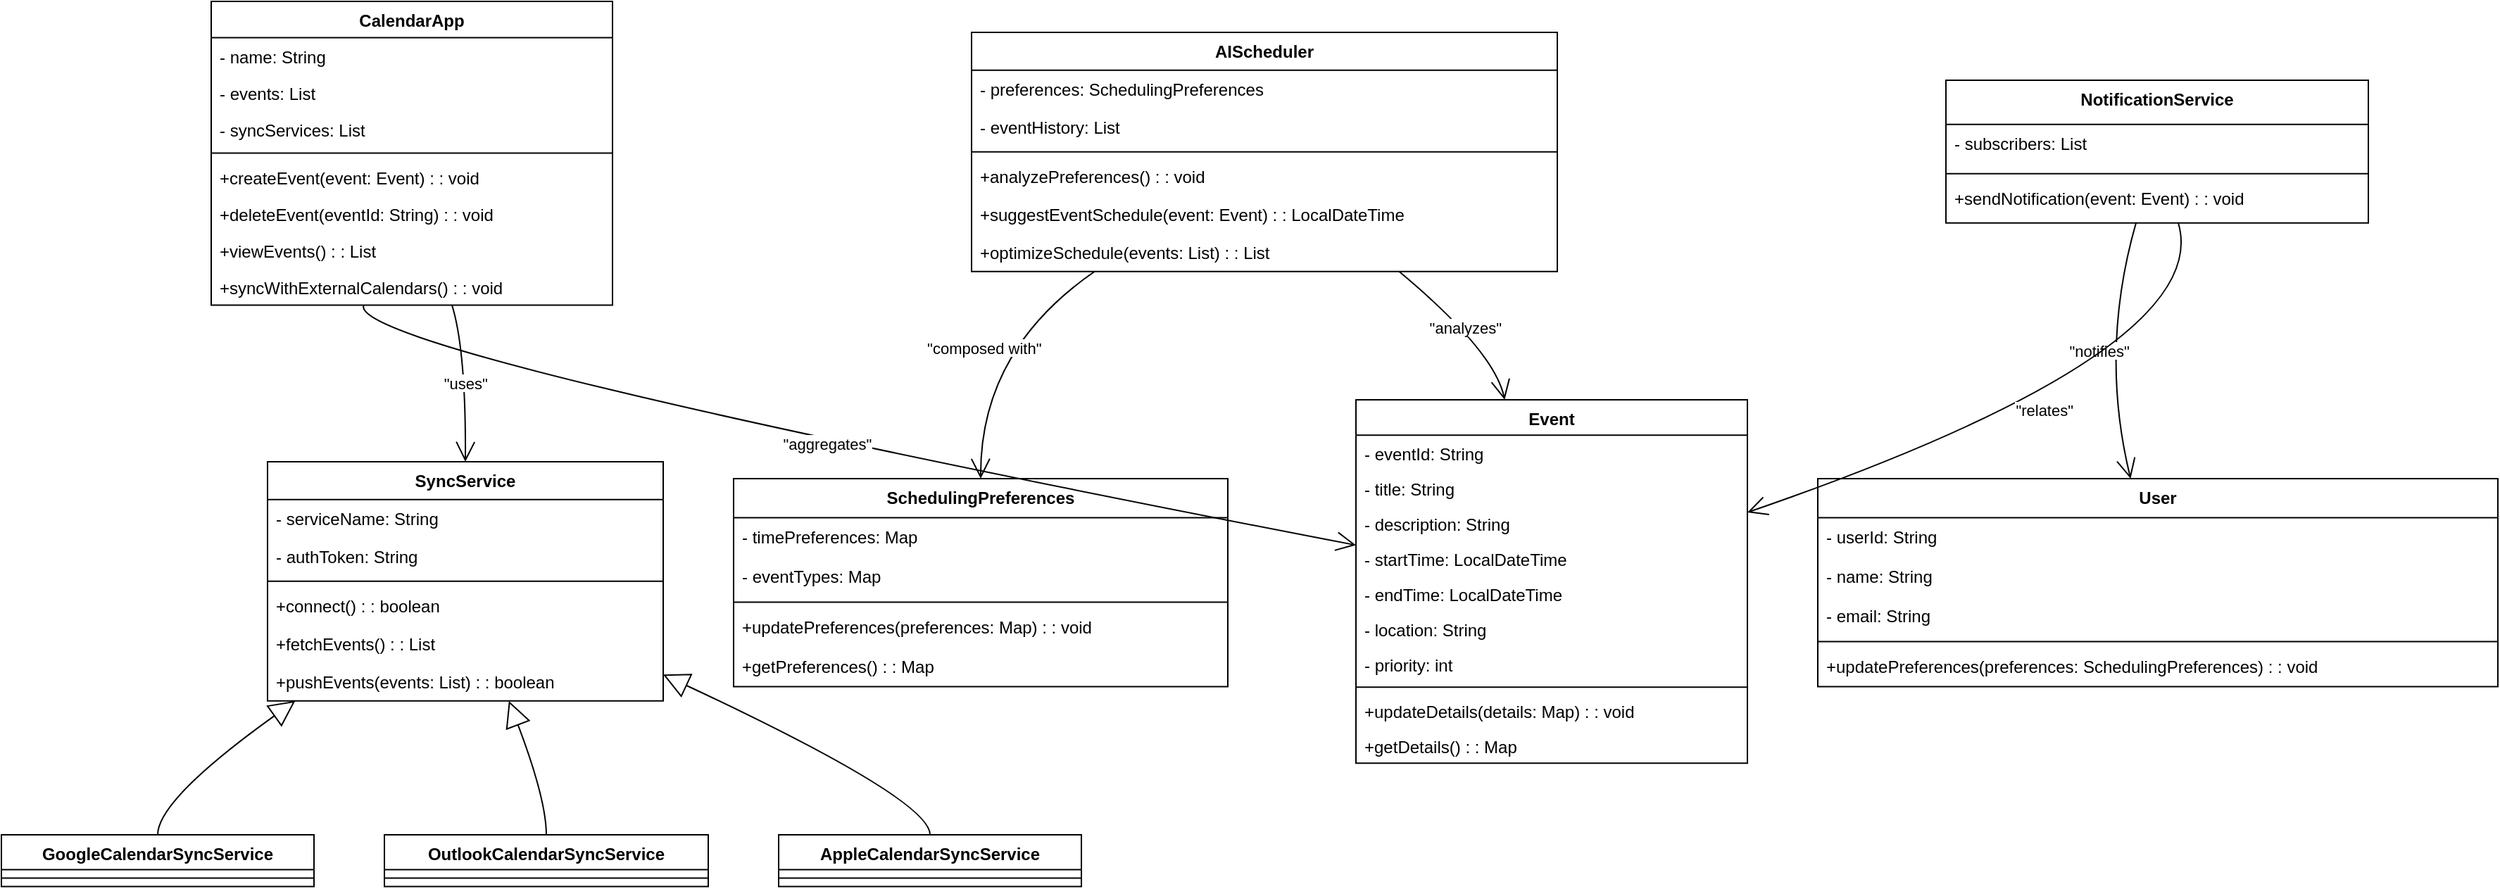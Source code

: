 <mxfile version="24.8.6">
  <diagram name="Page-1" id="wQ29E580owKjpZfE2AsG">
    <mxGraphModel dx="2150" dy="928" grid="1" gridSize="10" guides="1" tooltips="1" connect="1" arrows="1" fold="1" page="1" pageScale="1" pageWidth="850" pageHeight="1100" math="0" shadow="0">
      <root>
        <mxCell id="0" />
        <mxCell id="1" parent="0" />
        <mxCell id="5J2Xf8zbZ3h8I-rfYEsj-1" value="CalendarApp" style="swimlane;fontStyle=1;align=center;verticalAlign=top;childLayout=stackLayout;horizontal=1;startSize=25.775;horizontalStack=0;resizeParent=1;resizeParentMax=0;resizeLast=0;collapsible=0;marginBottom=0;" vertex="1" parent="1">
          <mxGeometry x="169" y="20" width="285" height="215.775" as="geometry" />
        </mxCell>
        <mxCell id="5J2Xf8zbZ3h8I-rfYEsj-2" value="- name: String" style="text;strokeColor=none;fillColor=none;align=left;verticalAlign=top;spacingLeft=4;spacingRight=4;overflow=hidden;rotatable=0;points=[[0,0.5],[1,0.5]];portConstraint=eastwest;" vertex="1" parent="5J2Xf8zbZ3h8I-rfYEsj-1">
          <mxGeometry y="25.775" width="285" height="26" as="geometry" />
        </mxCell>
        <mxCell id="5J2Xf8zbZ3h8I-rfYEsj-3" value="- events: List" style="text;strokeColor=none;fillColor=none;align=left;verticalAlign=top;spacingLeft=4;spacingRight=4;overflow=hidden;rotatable=0;points=[[0,0.5],[1,0.5]];portConstraint=eastwest;" vertex="1" parent="5J2Xf8zbZ3h8I-rfYEsj-1">
          <mxGeometry y="51.775" width="285" height="26" as="geometry" />
        </mxCell>
        <mxCell id="5J2Xf8zbZ3h8I-rfYEsj-4" value="- syncServices: List" style="text;strokeColor=none;fillColor=none;align=left;verticalAlign=top;spacingLeft=4;spacingRight=4;overflow=hidden;rotatable=0;points=[[0,0.5],[1,0.5]];portConstraint=eastwest;" vertex="1" parent="5J2Xf8zbZ3h8I-rfYEsj-1">
          <mxGeometry y="77.775" width="285" height="26" as="geometry" />
        </mxCell>
        <mxCell id="5J2Xf8zbZ3h8I-rfYEsj-5" style="line;strokeWidth=1;fillColor=none;align=left;verticalAlign=middle;spacingTop=-1;spacingLeft=3;spacingRight=3;rotatable=0;labelPosition=right;points=[];portConstraint=eastwest;strokeColor=inherit;" vertex="1" parent="5J2Xf8zbZ3h8I-rfYEsj-1">
          <mxGeometry y="103.775" width="285" height="8" as="geometry" />
        </mxCell>
        <mxCell id="5J2Xf8zbZ3h8I-rfYEsj-6" value="+createEvent(event: Event) : : void" style="text;strokeColor=none;fillColor=none;align=left;verticalAlign=top;spacingLeft=4;spacingRight=4;overflow=hidden;rotatable=0;points=[[0,0.5],[1,0.5]];portConstraint=eastwest;" vertex="1" parent="5J2Xf8zbZ3h8I-rfYEsj-1">
          <mxGeometry y="111.775" width="285" height="26" as="geometry" />
        </mxCell>
        <mxCell id="5J2Xf8zbZ3h8I-rfYEsj-7" value="+deleteEvent(eventId: String) : : void" style="text;strokeColor=none;fillColor=none;align=left;verticalAlign=top;spacingLeft=4;spacingRight=4;overflow=hidden;rotatable=0;points=[[0,0.5],[1,0.5]];portConstraint=eastwest;" vertex="1" parent="5J2Xf8zbZ3h8I-rfYEsj-1">
          <mxGeometry y="137.775" width="285" height="26" as="geometry" />
        </mxCell>
        <mxCell id="5J2Xf8zbZ3h8I-rfYEsj-8" value="+viewEvents() : : List" style="text;strokeColor=none;fillColor=none;align=left;verticalAlign=top;spacingLeft=4;spacingRight=4;overflow=hidden;rotatable=0;points=[[0,0.5],[1,0.5]];portConstraint=eastwest;" vertex="1" parent="5J2Xf8zbZ3h8I-rfYEsj-1">
          <mxGeometry y="163.775" width="285" height="26" as="geometry" />
        </mxCell>
        <mxCell id="5J2Xf8zbZ3h8I-rfYEsj-9" value="+syncWithExternalCalendars() : : void" style="text;strokeColor=none;fillColor=none;align=left;verticalAlign=top;spacingLeft=4;spacingRight=4;overflow=hidden;rotatable=0;points=[[0,0.5],[1,0.5]];portConstraint=eastwest;" vertex="1" parent="5J2Xf8zbZ3h8I-rfYEsj-1">
          <mxGeometry y="189.775" width="285" height="26" as="geometry" />
        </mxCell>
        <mxCell id="5J2Xf8zbZ3h8I-rfYEsj-10" value="Event" style="swimlane;fontStyle=1;align=center;verticalAlign=top;childLayout=stackLayout;horizontal=1;startSize=25.1;horizontalStack=0;resizeParent=1;resizeParentMax=0;resizeLast=0;collapsible=0;marginBottom=0;" vertex="1" parent="1">
          <mxGeometry x="982" y="303" width="278" height="258.1" as="geometry" />
        </mxCell>
        <mxCell id="5J2Xf8zbZ3h8I-rfYEsj-11" value="- eventId: String" style="text;strokeColor=none;fillColor=none;align=left;verticalAlign=top;spacingLeft=4;spacingRight=4;overflow=hidden;rotatable=0;points=[[0,0.5],[1,0.5]];portConstraint=eastwest;" vertex="1" parent="5J2Xf8zbZ3h8I-rfYEsj-10">
          <mxGeometry y="25.1" width="278" height="25" as="geometry" />
        </mxCell>
        <mxCell id="5J2Xf8zbZ3h8I-rfYEsj-12" value="- title: String" style="text;strokeColor=none;fillColor=none;align=left;verticalAlign=top;spacingLeft=4;spacingRight=4;overflow=hidden;rotatable=0;points=[[0,0.5],[1,0.5]];portConstraint=eastwest;" vertex="1" parent="5J2Xf8zbZ3h8I-rfYEsj-10">
          <mxGeometry y="50.1" width="278" height="25" as="geometry" />
        </mxCell>
        <mxCell id="5J2Xf8zbZ3h8I-rfYEsj-13" value="- description: String" style="text;strokeColor=none;fillColor=none;align=left;verticalAlign=top;spacingLeft=4;spacingRight=4;overflow=hidden;rotatable=0;points=[[0,0.5],[1,0.5]];portConstraint=eastwest;" vertex="1" parent="5J2Xf8zbZ3h8I-rfYEsj-10">
          <mxGeometry y="75.1" width="278" height="25" as="geometry" />
        </mxCell>
        <mxCell id="5J2Xf8zbZ3h8I-rfYEsj-14" value="- startTime: LocalDateTime" style="text;strokeColor=none;fillColor=none;align=left;verticalAlign=top;spacingLeft=4;spacingRight=4;overflow=hidden;rotatable=0;points=[[0,0.5],[1,0.5]];portConstraint=eastwest;" vertex="1" parent="5J2Xf8zbZ3h8I-rfYEsj-10">
          <mxGeometry y="100.1" width="278" height="25" as="geometry" />
        </mxCell>
        <mxCell id="5J2Xf8zbZ3h8I-rfYEsj-15" value="- endTime: LocalDateTime" style="text;strokeColor=none;fillColor=none;align=left;verticalAlign=top;spacingLeft=4;spacingRight=4;overflow=hidden;rotatable=0;points=[[0,0.5],[1,0.5]];portConstraint=eastwest;" vertex="1" parent="5J2Xf8zbZ3h8I-rfYEsj-10">
          <mxGeometry y="125.1" width="278" height="25" as="geometry" />
        </mxCell>
        <mxCell id="5J2Xf8zbZ3h8I-rfYEsj-16" value="- location: String" style="text;strokeColor=none;fillColor=none;align=left;verticalAlign=top;spacingLeft=4;spacingRight=4;overflow=hidden;rotatable=0;points=[[0,0.5],[1,0.5]];portConstraint=eastwest;" vertex="1" parent="5J2Xf8zbZ3h8I-rfYEsj-10">
          <mxGeometry y="150.1" width="278" height="25" as="geometry" />
        </mxCell>
        <mxCell id="5J2Xf8zbZ3h8I-rfYEsj-17" value="- priority: int" style="text;strokeColor=none;fillColor=none;align=left;verticalAlign=top;spacingLeft=4;spacingRight=4;overflow=hidden;rotatable=0;points=[[0,0.5],[1,0.5]];portConstraint=eastwest;" vertex="1" parent="5J2Xf8zbZ3h8I-rfYEsj-10">
          <mxGeometry y="175.1" width="278" height="25" as="geometry" />
        </mxCell>
        <mxCell id="5J2Xf8zbZ3h8I-rfYEsj-18" style="line;strokeWidth=1;fillColor=none;align=left;verticalAlign=middle;spacingTop=-1;spacingLeft=3;spacingRight=3;rotatable=0;labelPosition=right;points=[];portConstraint=eastwest;strokeColor=inherit;" vertex="1" parent="5J2Xf8zbZ3h8I-rfYEsj-10">
          <mxGeometry y="200.1" width="278" height="8" as="geometry" />
        </mxCell>
        <mxCell id="5J2Xf8zbZ3h8I-rfYEsj-19" value="+updateDetails(details: Map) : : void" style="text;strokeColor=none;fillColor=none;align=left;verticalAlign=top;spacingLeft=4;spacingRight=4;overflow=hidden;rotatable=0;points=[[0,0.5],[1,0.5]];portConstraint=eastwest;" vertex="1" parent="5J2Xf8zbZ3h8I-rfYEsj-10">
          <mxGeometry y="208.1" width="278" height="25" as="geometry" />
        </mxCell>
        <mxCell id="5J2Xf8zbZ3h8I-rfYEsj-20" value="+getDetails() : : Map" style="text;strokeColor=none;fillColor=none;align=left;verticalAlign=top;spacingLeft=4;spacingRight=4;overflow=hidden;rotatable=0;points=[[0,0.5],[1,0.5]];portConstraint=eastwest;" vertex="1" parent="5J2Xf8zbZ3h8I-rfYEsj-10">
          <mxGeometry y="233.1" width="278" height="25" as="geometry" />
        </mxCell>
        <mxCell id="5J2Xf8zbZ3h8I-rfYEsj-21" value="AIScheduler" style="swimlane;fontStyle=1;align=center;verticalAlign=top;childLayout=stackLayout;horizontal=1;startSize=26.9;horizontalStack=0;resizeParent=1;resizeParentMax=0;resizeLast=0;collapsible=0;marginBottom=0;" vertex="1" parent="1">
          <mxGeometry x="709" y="42" width="416" height="169.9" as="geometry" />
        </mxCell>
        <mxCell id="5J2Xf8zbZ3h8I-rfYEsj-22" value="- preferences: SchedulingPreferences" style="text;strokeColor=none;fillColor=none;align=left;verticalAlign=top;spacingLeft=4;spacingRight=4;overflow=hidden;rotatable=0;points=[[0,0.5],[1,0.5]];portConstraint=eastwest;" vertex="1" parent="5J2Xf8zbZ3h8I-rfYEsj-21">
          <mxGeometry y="26.9" width="416" height="27" as="geometry" />
        </mxCell>
        <mxCell id="5J2Xf8zbZ3h8I-rfYEsj-23" value="- eventHistory: List" style="text;strokeColor=none;fillColor=none;align=left;verticalAlign=top;spacingLeft=4;spacingRight=4;overflow=hidden;rotatable=0;points=[[0,0.5],[1,0.5]];portConstraint=eastwest;" vertex="1" parent="5J2Xf8zbZ3h8I-rfYEsj-21">
          <mxGeometry y="53.9" width="416" height="27" as="geometry" />
        </mxCell>
        <mxCell id="5J2Xf8zbZ3h8I-rfYEsj-24" style="line;strokeWidth=1;fillColor=none;align=left;verticalAlign=middle;spacingTop=-1;spacingLeft=3;spacingRight=3;rotatable=0;labelPosition=right;points=[];portConstraint=eastwest;strokeColor=inherit;" vertex="1" parent="5J2Xf8zbZ3h8I-rfYEsj-21">
          <mxGeometry y="80.9" width="416" height="8" as="geometry" />
        </mxCell>
        <mxCell id="5J2Xf8zbZ3h8I-rfYEsj-25" value="+analyzePreferences() : : void" style="text;strokeColor=none;fillColor=none;align=left;verticalAlign=top;spacingLeft=4;spacingRight=4;overflow=hidden;rotatable=0;points=[[0,0.5],[1,0.5]];portConstraint=eastwest;" vertex="1" parent="5J2Xf8zbZ3h8I-rfYEsj-21">
          <mxGeometry y="88.9" width="416" height="27" as="geometry" />
        </mxCell>
        <mxCell id="5J2Xf8zbZ3h8I-rfYEsj-26" value="+suggestEventSchedule(event: Event) : : LocalDateTime" style="text;strokeColor=none;fillColor=none;align=left;verticalAlign=top;spacingLeft=4;spacingRight=4;overflow=hidden;rotatable=0;points=[[0,0.5],[1,0.5]];portConstraint=eastwest;" vertex="1" parent="5J2Xf8zbZ3h8I-rfYEsj-21">
          <mxGeometry y="115.9" width="416" height="27" as="geometry" />
        </mxCell>
        <mxCell id="5J2Xf8zbZ3h8I-rfYEsj-27" value="+optimizeSchedule(events: List) : : List" style="text;strokeColor=none;fillColor=none;align=left;verticalAlign=top;spacingLeft=4;spacingRight=4;overflow=hidden;rotatable=0;points=[[0,0.5],[1,0.5]];portConstraint=eastwest;" vertex="1" parent="5J2Xf8zbZ3h8I-rfYEsj-21">
          <mxGeometry y="142.9" width="416" height="27" as="geometry" />
        </mxCell>
        <mxCell id="5J2Xf8zbZ3h8I-rfYEsj-28" value="SchedulingPreferences" style="swimlane;fontStyle=1;align=center;verticalAlign=top;childLayout=stackLayout;horizontal=1;startSize=27.8;horizontalStack=0;resizeParent=1;resizeParentMax=0;resizeLast=0;collapsible=0;marginBottom=0;" vertex="1" parent="1">
          <mxGeometry x="540" y="359" width="351" height="147.8" as="geometry" />
        </mxCell>
        <mxCell id="5J2Xf8zbZ3h8I-rfYEsj-29" value="- timePreferences: Map" style="text;strokeColor=none;fillColor=none;align=left;verticalAlign=top;spacingLeft=4;spacingRight=4;overflow=hidden;rotatable=0;points=[[0,0.5],[1,0.5]];portConstraint=eastwest;" vertex="1" parent="5J2Xf8zbZ3h8I-rfYEsj-28">
          <mxGeometry y="27.8" width="351" height="28" as="geometry" />
        </mxCell>
        <mxCell id="5J2Xf8zbZ3h8I-rfYEsj-30" value="- eventTypes: Map" style="text;strokeColor=none;fillColor=none;align=left;verticalAlign=top;spacingLeft=4;spacingRight=4;overflow=hidden;rotatable=0;points=[[0,0.5],[1,0.5]];portConstraint=eastwest;" vertex="1" parent="5J2Xf8zbZ3h8I-rfYEsj-28">
          <mxGeometry y="55.8" width="351" height="28" as="geometry" />
        </mxCell>
        <mxCell id="5J2Xf8zbZ3h8I-rfYEsj-31" style="line;strokeWidth=1;fillColor=none;align=left;verticalAlign=middle;spacingTop=-1;spacingLeft=3;spacingRight=3;rotatable=0;labelPosition=right;points=[];portConstraint=eastwest;strokeColor=inherit;" vertex="1" parent="5J2Xf8zbZ3h8I-rfYEsj-28">
          <mxGeometry y="83.8" width="351" height="8" as="geometry" />
        </mxCell>
        <mxCell id="5J2Xf8zbZ3h8I-rfYEsj-32" value="+updatePreferences(preferences: Map) : : void" style="text;strokeColor=none;fillColor=none;align=left;verticalAlign=top;spacingLeft=4;spacingRight=4;overflow=hidden;rotatable=0;points=[[0,0.5],[1,0.5]];portConstraint=eastwest;" vertex="1" parent="5J2Xf8zbZ3h8I-rfYEsj-28">
          <mxGeometry y="91.8" width="351" height="28" as="geometry" />
        </mxCell>
        <mxCell id="5J2Xf8zbZ3h8I-rfYEsj-33" value="+getPreferences() : : Map" style="text;strokeColor=none;fillColor=none;align=left;verticalAlign=top;spacingLeft=4;spacingRight=4;overflow=hidden;rotatable=0;points=[[0,0.5],[1,0.5]];portConstraint=eastwest;" vertex="1" parent="5J2Xf8zbZ3h8I-rfYEsj-28">
          <mxGeometry y="119.8" width="351" height="28" as="geometry" />
        </mxCell>
        <mxCell id="5J2Xf8zbZ3h8I-rfYEsj-34" value="SyncService" style="swimlane;fontStyle=1;align=center;verticalAlign=top;childLayout=stackLayout;horizontal=1;startSize=26.9;horizontalStack=0;resizeParent=1;resizeParentMax=0;resizeLast=0;collapsible=0;marginBottom=0;" vertex="1" parent="1">
          <mxGeometry x="209" y="347" width="281" height="169.9" as="geometry" />
        </mxCell>
        <mxCell id="5J2Xf8zbZ3h8I-rfYEsj-35" value="- serviceName: String" style="text;strokeColor=none;fillColor=none;align=left;verticalAlign=top;spacingLeft=4;spacingRight=4;overflow=hidden;rotatable=0;points=[[0,0.5],[1,0.5]];portConstraint=eastwest;" vertex="1" parent="5J2Xf8zbZ3h8I-rfYEsj-34">
          <mxGeometry y="26.9" width="281" height="27" as="geometry" />
        </mxCell>
        <mxCell id="5J2Xf8zbZ3h8I-rfYEsj-36" value="- authToken: String" style="text;strokeColor=none;fillColor=none;align=left;verticalAlign=top;spacingLeft=4;spacingRight=4;overflow=hidden;rotatable=0;points=[[0,0.5],[1,0.5]];portConstraint=eastwest;" vertex="1" parent="5J2Xf8zbZ3h8I-rfYEsj-34">
          <mxGeometry y="53.9" width="281" height="27" as="geometry" />
        </mxCell>
        <mxCell id="5J2Xf8zbZ3h8I-rfYEsj-37" style="line;strokeWidth=1;fillColor=none;align=left;verticalAlign=middle;spacingTop=-1;spacingLeft=3;spacingRight=3;rotatable=0;labelPosition=right;points=[];portConstraint=eastwest;strokeColor=inherit;" vertex="1" parent="5J2Xf8zbZ3h8I-rfYEsj-34">
          <mxGeometry y="80.9" width="281" height="8" as="geometry" />
        </mxCell>
        <mxCell id="5J2Xf8zbZ3h8I-rfYEsj-38" value="+connect() : : boolean" style="text;strokeColor=none;fillColor=none;align=left;verticalAlign=top;spacingLeft=4;spacingRight=4;overflow=hidden;rotatable=0;points=[[0,0.5],[1,0.5]];portConstraint=eastwest;" vertex="1" parent="5J2Xf8zbZ3h8I-rfYEsj-34">
          <mxGeometry y="88.9" width="281" height="27" as="geometry" />
        </mxCell>
        <mxCell id="5J2Xf8zbZ3h8I-rfYEsj-39" value="+fetchEvents() : : List" style="text;strokeColor=none;fillColor=none;align=left;verticalAlign=top;spacingLeft=4;spacingRight=4;overflow=hidden;rotatable=0;points=[[0,0.5],[1,0.5]];portConstraint=eastwest;" vertex="1" parent="5J2Xf8zbZ3h8I-rfYEsj-34">
          <mxGeometry y="115.9" width="281" height="27" as="geometry" />
        </mxCell>
        <mxCell id="5J2Xf8zbZ3h8I-rfYEsj-40" value="+pushEvents(events: List) : : boolean" style="text;strokeColor=none;fillColor=none;align=left;verticalAlign=top;spacingLeft=4;spacingRight=4;overflow=hidden;rotatable=0;points=[[0,0.5],[1,0.5]];portConstraint=eastwest;" vertex="1" parent="5J2Xf8zbZ3h8I-rfYEsj-34">
          <mxGeometry y="142.9" width="281" height="27" as="geometry" />
        </mxCell>
        <mxCell id="5J2Xf8zbZ3h8I-rfYEsj-41" value="GoogleCalendarSyncService" style="swimlane;fontStyle=1;align=center;verticalAlign=top;childLayout=stackLayout;horizontal=1;startSize=24.7;horizontalStack=0;resizeParent=1;resizeParentMax=0;resizeLast=0;collapsible=0;marginBottom=0;" vertex="1" parent="1">
          <mxGeometry x="20" y="612" width="222" height="36.7" as="geometry" />
        </mxCell>
        <mxCell id="5J2Xf8zbZ3h8I-rfYEsj-42" style="line;strokeWidth=1;fillColor=none;align=left;verticalAlign=middle;spacingTop=-1;spacingLeft=3;spacingRight=3;rotatable=0;labelPosition=right;points=[];portConstraint=eastwest;strokeColor=inherit;" vertex="1" parent="5J2Xf8zbZ3h8I-rfYEsj-41">
          <mxGeometry y="24.7" width="222" height="12" as="geometry" />
        </mxCell>
        <mxCell id="5J2Xf8zbZ3h8I-rfYEsj-43" value="OutlookCalendarSyncService" style="swimlane;fontStyle=1;align=center;verticalAlign=top;childLayout=stackLayout;horizontal=1;startSize=24.7;horizontalStack=0;resizeParent=1;resizeParentMax=0;resizeLast=0;collapsible=0;marginBottom=0;" vertex="1" parent="1">
          <mxGeometry x="292" y="612" width="230" height="36.7" as="geometry" />
        </mxCell>
        <mxCell id="5J2Xf8zbZ3h8I-rfYEsj-44" style="line;strokeWidth=1;fillColor=none;align=left;verticalAlign=middle;spacingTop=-1;spacingLeft=3;spacingRight=3;rotatable=0;labelPosition=right;points=[];portConstraint=eastwest;strokeColor=inherit;" vertex="1" parent="5J2Xf8zbZ3h8I-rfYEsj-43">
          <mxGeometry y="24.7" width="230" height="12" as="geometry" />
        </mxCell>
        <mxCell id="5J2Xf8zbZ3h8I-rfYEsj-45" value="AppleCalendarSyncService" style="swimlane;fontStyle=1;align=center;verticalAlign=top;childLayout=stackLayout;horizontal=1;startSize=24.7;horizontalStack=0;resizeParent=1;resizeParentMax=0;resizeLast=0;collapsible=0;marginBottom=0;" vertex="1" parent="1">
          <mxGeometry x="572" y="612" width="215" height="36.7" as="geometry" />
        </mxCell>
        <mxCell id="5J2Xf8zbZ3h8I-rfYEsj-46" style="line;strokeWidth=1;fillColor=none;align=left;verticalAlign=middle;spacingTop=-1;spacingLeft=3;spacingRight=3;rotatable=0;labelPosition=right;points=[];portConstraint=eastwest;strokeColor=inherit;" vertex="1" parent="5J2Xf8zbZ3h8I-rfYEsj-45">
          <mxGeometry y="24.7" width="215" height="12" as="geometry" />
        </mxCell>
        <mxCell id="5J2Xf8zbZ3h8I-rfYEsj-47" value="NotificationService" style="swimlane;fontStyle=1;align=center;verticalAlign=top;childLayout=stackLayout;horizontal=1;startSize=31.4;horizontalStack=0;resizeParent=1;resizeParentMax=0;resizeLast=0;collapsible=0;marginBottom=0;" vertex="1" parent="1">
          <mxGeometry x="1401" y="76" width="300" height="101.4" as="geometry" />
        </mxCell>
        <mxCell id="5J2Xf8zbZ3h8I-rfYEsj-48" value="- subscribers: List" style="text;strokeColor=none;fillColor=none;align=left;verticalAlign=top;spacingLeft=4;spacingRight=4;overflow=hidden;rotatable=0;points=[[0,0.5],[1,0.5]];portConstraint=eastwest;" vertex="1" parent="5J2Xf8zbZ3h8I-rfYEsj-47">
          <mxGeometry y="31.4" width="300" height="31" as="geometry" />
        </mxCell>
        <mxCell id="5J2Xf8zbZ3h8I-rfYEsj-49" style="line;strokeWidth=1;fillColor=none;align=left;verticalAlign=middle;spacingTop=-1;spacingLeft=3;spacingRight=3;rotatable=0;labelPosition=right;points=[];portConstraint=eastwest;strokeColor=inherit;" vertex="1" parent="5J2Xf8zbZ3h8I-rfYEsj-47">
          <mxGeometry y="62.4" width="300" height="8" as="geometry" />
        </mxCell>
        <mxCell id="5J2Xf8zbZ3h8I-rfYEsj-50" value="+sendNotification(event: Event) : : void" style="text;strokeColor=none;fillColor=none;align=left;verticalAlign=top;spacingLeft=4;spacingRight=4;overflow=hidden;rotatable=0;points=[[0,0.5],[1,0.5]];portConstraint=eastwest;" vertex="1" parent="5J2Xf8zbZ3h8I-rfYEsj-47">
          <mxGeometry y="70.4" width="300" height="31" as="geometry" />
        </mxCell>
        <mxCell id="5J2Xf8zbZ3h8I-rfYEsj-51" value="User" style="swimlane;fontStyle=1;align=center;verticalAlign=top;childLayout=stackLayout;horizontal=1;startSize=27.8;horizontalStack=0;resizeParent=1;resizeParentMax=0;resizeLast=0;collapsible=0;marginBottom=0;" vertex="1" parent="1">
          <mxGeometry x="1310" y="359" width="483" height="147.8" as="geometry" />
        </mxCell>
        <mxCell id="5J2Xf8zbZ3h8I-rfYEsj-52" value="- userId: String" style="text;strokeColor=none;fillColor=none;align=left;verticalAlign=top;spacingLeft=4;spacingRight=4;overflow=hidden;rotatable=0;points=[[0,0.5],[1,0.5]];portConstraint=eastwest;" vertex="1" parent="5J2Xf8zbZ3h8I-rfYEsj-51">
          <mxGeometry y="27.8" width="483" height="28" as="geometry" />
        </mxCell>
        <mxCell id="5J2Xf8zbZ3h8I-rfYEsj-53" value="- name: String" style="text;strokeColor=none;fillColor=none;align=left;verticalAlign=top;spacingLeft=4;spacingRight=4;overflow=hidden;rotatable=0;points=[[0,0.5],[1,0.5]];portConstraint=eastwest;" vertex="1" parent="5J2Xf8zbZ3h8I-rfYEsj-51">
          <mxGeometry y="55.8" width="483" height="28" as="geometry" />
        </mxCell>
        <mxCell id="5J2Xf8zbZ3h8I-rfYEsj-54" value="- email: String" style="text;strokeColor=none;fillColor=none;align=left;verticalAlign=top;spacingLeft=4;spacingRight=4;overflow=hidden;rotatable=0;points=[[0,0.5],[1,0.5]];portConstraint=eastwest;" vertex="1" parent="5J2Xf8zbZ3h8I-rfYEsj-51">
          <mxGeometry y="83.8" width="483" height="28" as="geometry" />
        </mxCell>
        <mxCell id="5J2Xf8zbZ3h8I-rfYEsj-55" style="line;strokeWidth=1;fillColor=none;align=left;verticalAlign=middle;spacingTop=-1;spacingLeft=3;spacingRight=3;rotatable=0;labelPosition=right;points=[];portConstraint=eastwest;strokeColor=inherit;" vertex="1" parent="5J2Xf8zbZ3h8I-rfYEsj-51">
          <mxGeometry y="111.8" width="483" height="8" as="geometry" />
        </mxCell>
        <mxCell id="5J2Xf8zbZ3h8I-rfYEsj-56" value="+updatePreferences(preferences: SchedulingPreferences) : : void" style="text;strokeColor=none;fillColor=none;align=left;verticalAlign=top;spacingLeft=4;spacingRight=4;overflow=hidden;rotatable=0;points=[[0,0.5],[1,0.5]];portConstraint=eastwest;" vertex="1" parent="5J2Xf8zbZ3h8I-rfYEsj-51">
          <mxGeometry y="119.8" width="483" height="28" as="geometry" />
        </mxCell>
        <mxCell id="5J2Xf8zbZ3h8I-rfYEsj-57" value="&quot;aggregates&quot;" style="curved=1;startArrow=none;endArrow=open;endSize=12;exitX=0.38;exitY=1;entryX=0;entryY=0.4;rounded=0;" edge="1" parent="1" source="5J2Xf8zbZ3h8I-rfYEsj-1" target="5J2Xf8zbZ3h8I-rfYEsj-10">
          <mxGeometry relative="1" as="geometry">
            <Array as="points">
              <mxPoint x="265" y="268" />
            </Array>
          </mxGeometry>
        </mxCell>
        <mxCell id="5J2Xf8zbZ3h8I-rfYEsj-58" value="&quot;uses&quot;" style="curved=1;startArrow=none;endArrow=open;endSize=12;exitX=0.6;exitY=1;entryX=0.5;entryY=0;rounded=0;" edge="1" parent="1" source="5J2Xf8zbZ3h8I-rfYEsj-1" target="5J2Xf8zbZ3h8I-rfYEsj-34">
          <mxGeometry relative="1" as="geometry">
            <Array as="points">
              <mxPoint x="350" y="268" />
            </Array>
          </mxGeometry>
        </mxCell>
        <mxCell id="5J2Xf8zbZ3h8I-rfYEsj-59" value="&quot;composed with&quot;" style="curved=1;startArrow=none;endArrow=open;endSize=12;exitX=0.21;exitY=1;entryX=0.5;entryY=0;rounded=0;" edge="1" parent="1" source="5J2Xf8zbZ3h8I-rfYEsj-21" target="5J2Xf8zbZ3h8I-rfYEsj-28">
          <mxGeometry relative="1" as="geometry">
            <Array as="points">
              <mxPoint x="715" y="268" />
            </Array>
          </mxGeometry>
        </mxCell>
        <mxCell id="5J2Xf8zbZ3h8I-rfYEsj-60" value="&quot;analyzes&quot;" style="curved=1;startArrow=none;endArrow=open;endSize=12;exitX=0.73;exitY=1;entryX=0.38;entryY=0;rounded=0;" edge="1" parent="1" source="5J2Xf8zbZ3h8I-rfYEsj-21" target="5J2Xf8zbZ3h8I-rfYEsj-10">
          <mxGeometry relative="1" as="geometry">
            <Array as="points">
              <mxPoint x="1080" y="268" />
            </Array>
          </mxGeometry>
        </mxCell>
        <mxCell id="5J2Xf8zbZ3h8I-rfYEsj-61" value="" style="curved=1;startArrow=block;startSize=16;startFill=0;endArrow=none;exitX=0.07;exitY=1;entryX=0.5;entryY=-0.01;rounded=0;" edge="1" parent="1" source="5J2Xf8zbZ3h8I-rfYEsj-34" target="5J2Xf8zbZ3h8I-rfYEsj-41">
          <mxGeometry relative="1" as="geometry">
            <Array as="points">
              <mxPoint x="131" y="587" />
            </Array>
          </mxGeometry>
        </mxCell>
        <mxCell id="5J2Xf8zbZ3h8I-rfYEsj-62" value="" style="curved=1;startArrow=block;startSize=16;startFill=0;endArrow=none;exitX=0.61;exitY=1;entryX=0.5;entryY=-0.01;rounded=0;" edge="1" parent="1" source="5J2Xf8zbZ3h8I-rfYEsj-34" target="5J2Xf8zbZ3h8I-rfYEsj-43">
          <mxGeometry relative="1" as="geometry">
            <Array as="points">
              <mxPoint x="407" y="587" />
            </Array>
          </mxGeometry>
        </mxCell>
        <mxCell id="5J2Xf8zbZ3h8I-rfYEsj-63" value="" style="curved=1;startArrow=block;startSize=16;startFill=0;endArrow=none;exitX=1;exitY=0.89;entryX=0.5;entryY=-0.01;rounded=0;" edge="1" parent="1" source="5J2Xf8zbZ3h8I-rfYEsj-34" target="5J2Xf8zbZ3h8I-rfYEsj-45">
          <mxGeometry relative="1" as="geometry">
            <Array as="points">
              <mxPoint x="680" y="587" />
            </Array>
          </mxGeometry>
        </mxCell>
        <mxCell id="5J2Xf8zbZ3h8I-rfYEsj-64" value="&quot;notifies&quot;" style="curved=1;startArrow=none;endArrow=open;endSize=12;exitX=0.45;exitY=1;entryX=0.46;entryY=0;rounded=0;" edge="1" parent="1" source="5J2Xf8zbZ3h8I-rfYEsj-47" target="5J2Xf8zbZ3h8I-rfYEsj-51">
          <mxGeometry relative="1" as="geometry">
            <Array as="points">
              <mxPoint x="1510" y="268" />
            </Array>
          </mxGeometry>
        </mxCell>
        <mxCell id="5J2Xf8zbZ3h8I-rfYEsj-65" value="&quot;relates&quot;" style="curved=1;startArrow=none;endArrow=open;endSize=12;exitX=0.55;exitY=1;entryX=1;entryY=0.31;rounded=0;" edge="1" parent="1" source="5J2Xf8zbZ3h8I-rfYEsj-47" target="5J2Xf8zbZ3h8I-rfYEsj-10">
          <mxGeometry relative="1" as="geometry">
            <Array as="points">
              <mxPoint x="1593" y="268" />
            </Array>
          </mxGeometry>
        </mxCell>
      </root>
    </mxGraphModel>
  </diagram>
</mxfile>
